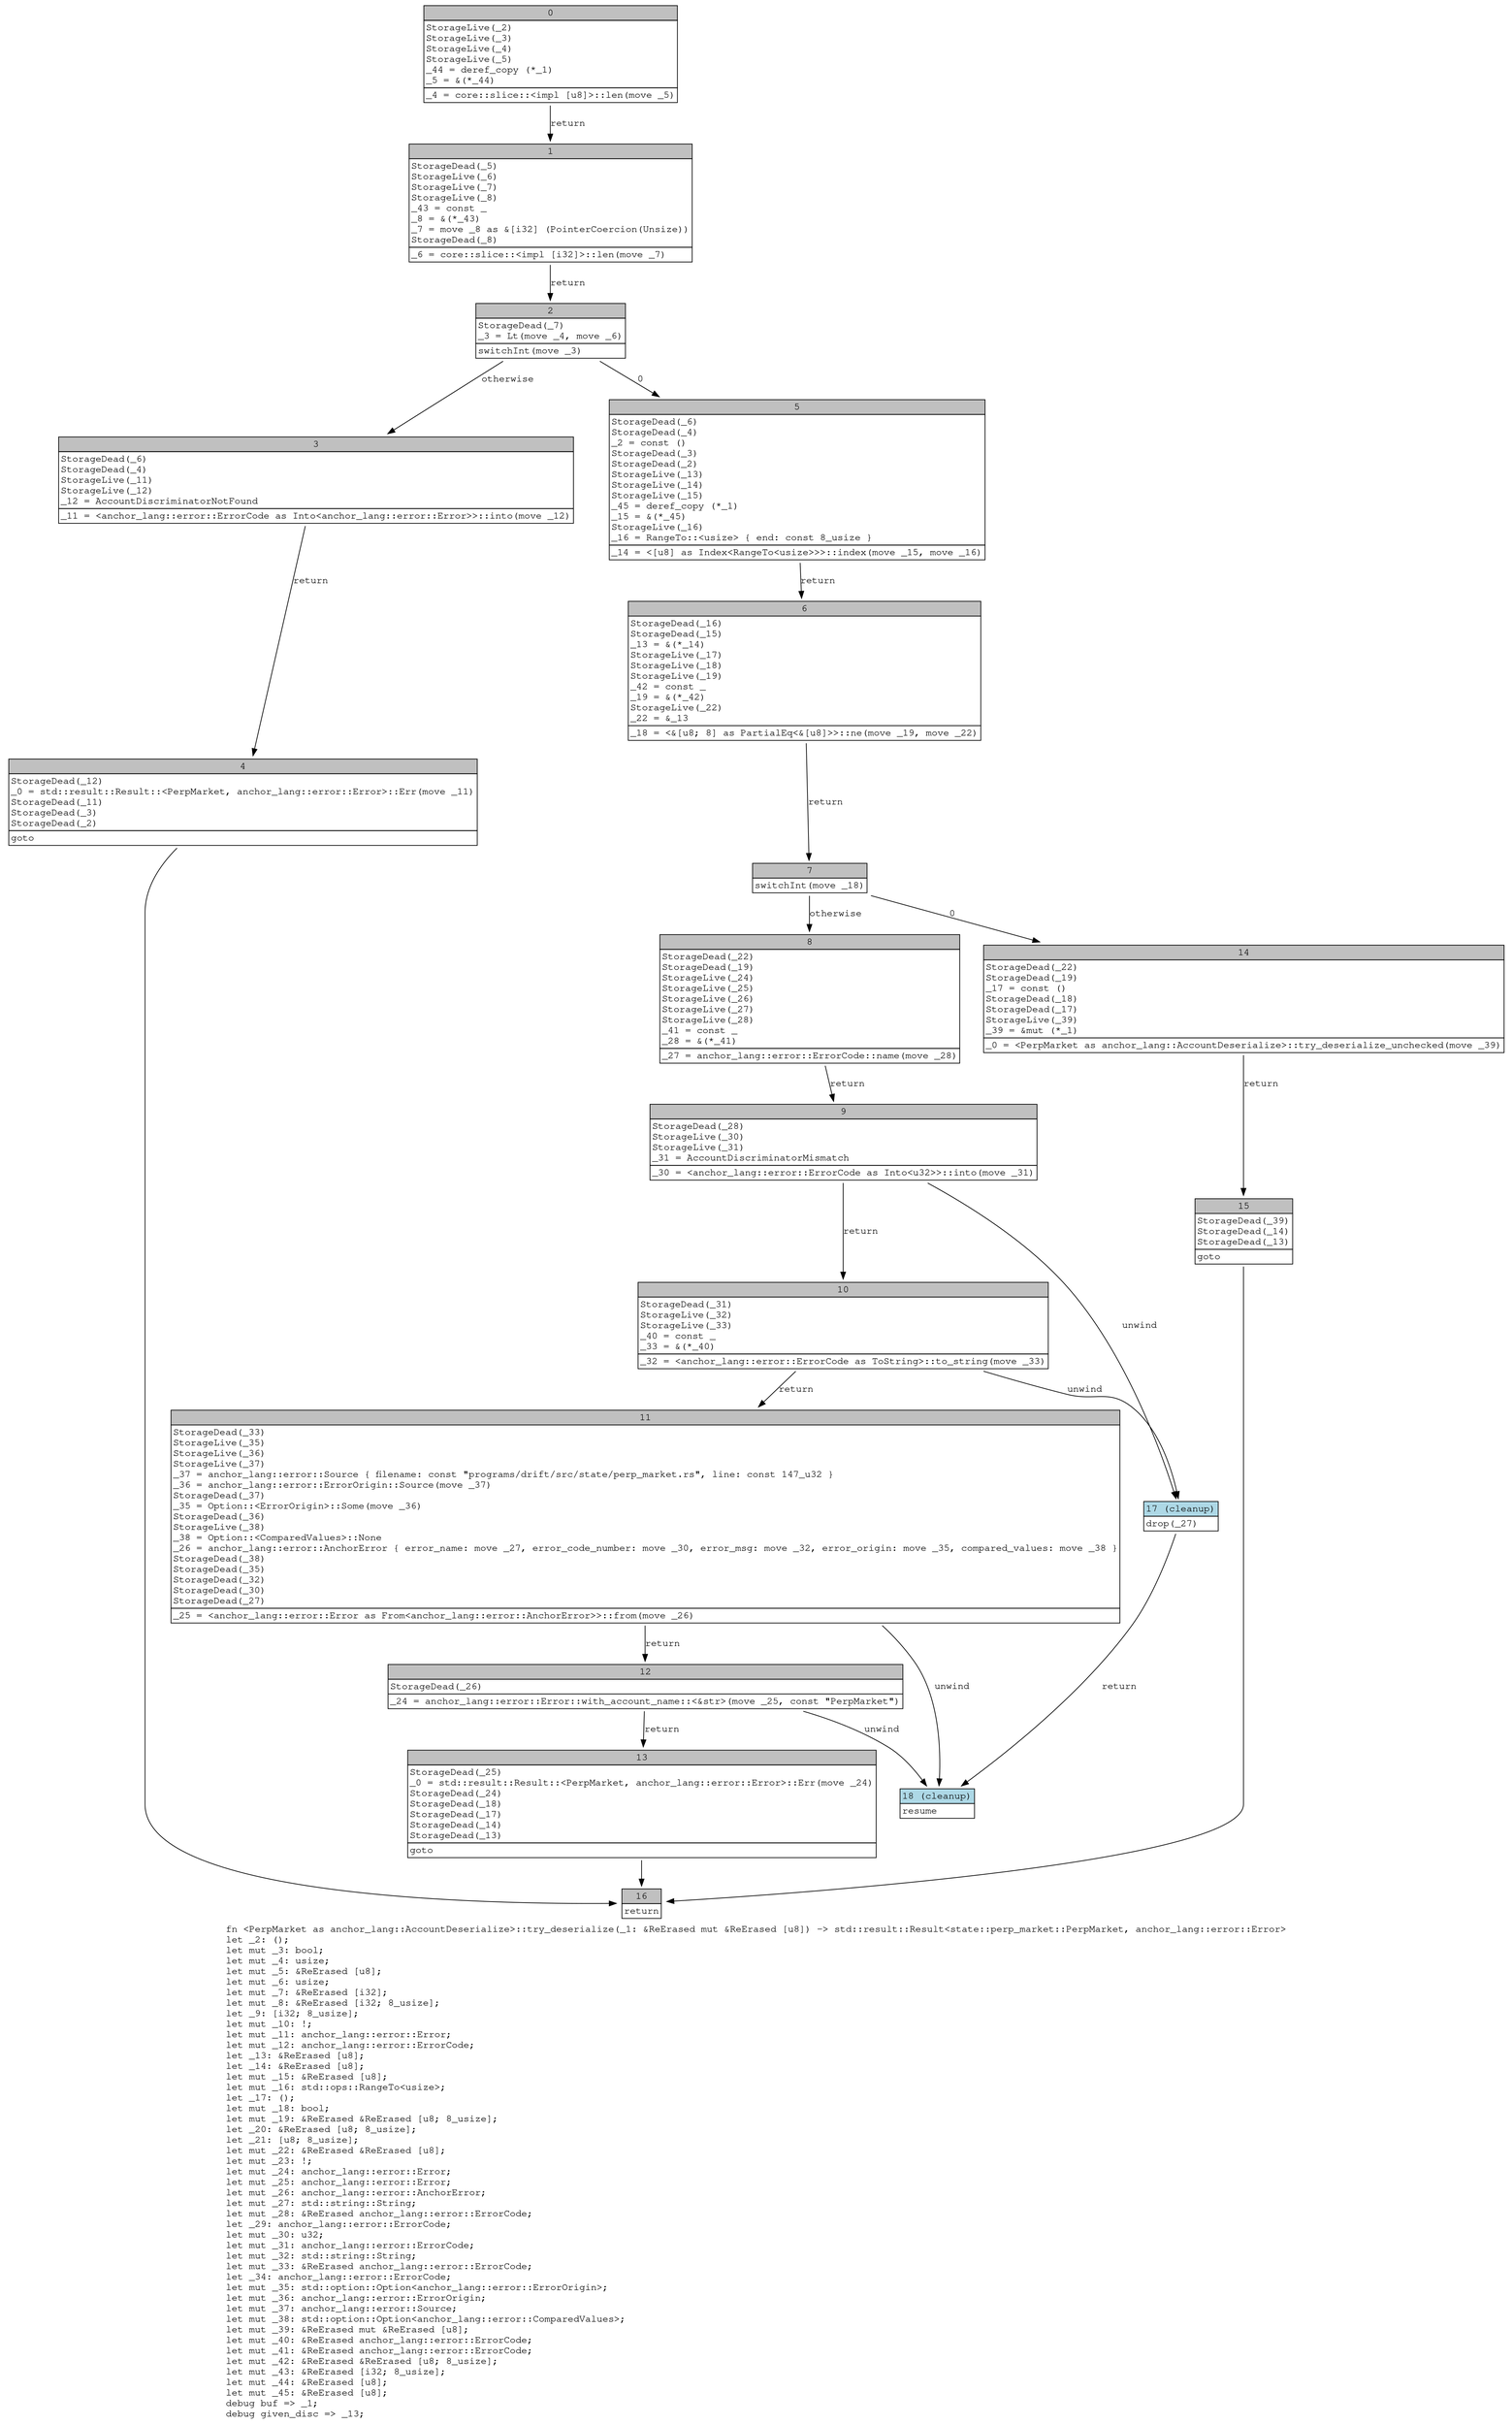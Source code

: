 digraph Mir_0_17279 {
    graph [fontname="Courier, monospace"];
    node [fontname="Courier, monospace"];
    edge [fontname="Courier, monospace"];
    label=<fn &lt;PerpMarket as anchor_lang::AccountDeserialize&gt;::try_deserialize(_1: &amp;ReErased mut &amp;ReErased [u8]) -&gt; std::result::Result&lt;state::perp_market::PerpMarket, anchor_lang::error::Error&gt;<br align="left"/>let _2: ();<br align="left"/>let mut _3: bool;<br align="left"/>let mut _4: usize;<br align="left"/>let mut _5: &amp;ReErased [u8];<br align="left"/>let mut _6: usize;<br align="left"/>let mut _7: &amp;ReErased [i32];<br align="left"/>let mut _8: &amp;ReErased [i32; 8_usize];<br align="left"/>let _9: [i32; 8_usize];<br align="left"/>let mut _10: !;<br align="left"/>let mut _11: anchor_lang::error::Error;<br align="left"/>let mut _12: anchor_lang::error::ErrorCode;<br align="left"/>let _13: &amp;ReErased [u8];<br align="left"/>let _14: &amp;ReErased [u8];<br align="left"/>let mut _15: &amp;ReErased [u8];<br align="left"/>let mut _16: std::ops::RangeTo&lt;usize&gt;;<br align="left"/>let _17: ();<br align="left"/>let mut _18: bool;<br align="left"/>let mut _19: &amp;ReErased &amp;ReErased [u8; 8_usize];<br align="left"/>let _20: &amp;ReErased [u8; 8_usize];<br align="left"/>let _21: [u8; 8_usize];<br align="left"/>let mut _22: &amp;ReErased &amp;ReErased [u8];<br align="left"/>let mut _23: !;<br align="left"/>let mut _24: anchor_lang::error::Error;<br align="left"/>let mut _25: anchor_lang::error::Error;<br align="left"/>let mut _26: anchor_lang::error::AnchorError;<br align="left"/>let mut _27: std::string::String;<br align="left"/>let mut _28: &amp;ReErased anchor_lang::error::ErrorCode;<br align="left"/>let _29: anchor_lang::error::ErrorCode;<br align="left"/>let mut _30: u32;<br align="left"/>let mut _31: anchor_lang::error::ErrorCode;<br align="left"/>let mut _32: std::string::String;<br align="left"/>let mut _33: &amp;ReErased anchor_lang::error::ErrorCode;<br align="left"/>let _34: anchor_lang::error::ErrorCode;<br align="left"/>let mut _35: std::option::Option&lt;anchor_lang::error::ErrorOrigin&gt;;<br align="left"/>let mut _36: anchor_lang::error::ErrorOrigin;<br align="left"/>let mut _37: anchor_lang::error::Source;<br align="left"/>let mut _38: std::option::Option&lt;anchor_lang::error::ComparedValues&gt;;<br align="left"/>let mut _39: &amp;ReErased mut &amp;ReErased [u8];<br align="left"/>let mut _40: &amp;ReErased anchor_lang::error::ErrorCode;<br align="left"/>let mut _41: &amp;ReErased anchor_lang::error::ErrorCode;<br align="left"/>let mut _42: &amp;ReErased &amp;ReErased [u8; 8_usize];<br align="left"/>let mut _43: &amp;ReErased [i32; 8_usize];<br align="left"/>let mut _44: &amp;ReErased [u8];<br align="left"/>let mut _45: &amp;ReErased [u8];<br align="left"/>debug buf =&gt; _1;<br align="left"/>debug given_disc =&gt; _13;<br align="left"/>>;
    bb0__0_17279 [shape="none", label=<<table border="0" cellborder="1" cellspacing="0"><tr><td bgcolor="gray" align="center" colspan="1">0</td></tr><tr><td align="left" balign="left">StorageLive(_2)<br/>StorageLive(_3)<br/>StorageLive(_4)<br/>StorageLive(_5)<br/>_44 = deref_copy (*_1)<br/>_5 = &amp;(*_44)<br/></td></tr><tr><td align="left">_4 = core::slice::&lt;impl [u8]&gt;::len(move _5)</td></tr></table>>];
    bb1__0_17279 [shape="none", label=<<table border="0" cellborder="1" cellspacing="0"><tr><td bgcolor="gray" align="center" colspan="1">1</td></tr><tr><td align="left" balign="left">StorageDead(_5)<br/>StorageLive(_6)<br/>StorageLive(_7)<br/>StorageLive(_8)<br/>_43 = const _<br/>_8 = &amp;(*_43)<br/>_7 = move _8 as &amp;[i32] (PointerCoercion(Unsize))<br/>StorageDead(_8)<br/></td></tr><tr><td align="left">_6 = core::slice::&lt;impl [i32]&gt;::len(move _7)</td></tr></table>>];
    bb2__0_17279 [shape="none", label=<<table border="0" cellborder="1" cellspacing="0"><tr><td bgcolor="gray" align="center" colspan="1">2</td></tr><tr><td align="left" balign="left">StorageDead(_7)<br/>_3 = Lt(move _4, move _6)<br/></td></tr><tr><td align="left">switchInt(move _3)</td></tr></table>>];
    bb3__0_17279 [shape="none", label=<<table border="0" cellborder="1" cellspacing="0"><tr><td bgcolor="gray" align="center" colspan="1">3</td></tr><tr><td align="left" balign="left">StorageDead(_6)<br/>StorageDead(_4)<br/>StorageLive(_11)<br/>StorageLive(_12)<br/>_12 = AccountDiscriminatorNotFound<br/></td></tr><tr><td align="left">_11 = &lt;anchor_lang::error::ErrorCode as Into&lt;anchor_lang::error::Error&gt;&gt;::into(move _12)</td></tr></table>>];
    bb4__0_17279 [shape="none", label=<<table border="0" cellborder="1" cellspacing="0"><tr><td bgcolor="gray" align="center" colspan="1">4</td></tr><tr><td align="left" balign="left">StorageDead(_12)<br/>_0 = std::result::Result::&lt;PerpMarket, anchor_lang::error::Error&gt;::Err(move _11)<br/>StorageDead(_11)<br/>StorageDead(_3)<br/>StorageDead(_2)<br/></td></tr><tr><td align="left">goto</td></tr></table>>];
    bb5__0_17279 [shape="none", label=<<table border="0" cellborder="1" cellspacing="0"><tr><td bgcolor="gray" align="center" colspan="1">5</td></tr><tr><td align="left" balign="left">StorageDead(_6)<br/>StorageDead(_4)<br/>_2 = const ()<br/>StorageDead(_3)<br/>StorageDead(_2)<br/>StorageLive(_13)<br/>StorageLive(_14)<br/>StorageLive(_15)<br/>_45 = deref_copy (*_1)<br/>_15 = &amp;(*_45)<br/>StorageLive(_16)<br/>_16 = RangeTo::&lt;usize&gt; { end: const 8_usize }<br/></td></tr><tr><td align="left">_14 = &lt;[u8] as Index&lt;RangeTo&lt;usize&gt;&gt;&gt;::index(move _15, move _16)</td></tr></table>>];
    bb6__0_17279 [shape="none", label=<<table border="0" cellborder="1" cellspacing="0"><tr><td bgcolor="gray" align="center" colspan="1">6</td></tr><tr><td align="left" balign="left">StorageDead(_16)<br/>StorageDead(_15)<br/>_13 = &amp;(*_14)<br/>StorageLive(_17)<br/>StorageLive(_18)<br/>StorageLive(_19)<br/>_42 = const _<br/>_19 = &amp;(*_42)<br/>StorageLive(_22)<br/>_22 = &amp;_13<br/></td></tr><tr><td align="left">_18 = &lt;&amp;[u8; 8] as PartialEq&lt;&amp;[u8]&gt;&gt;::ne(move _19, move _22)</td></tr></table>>];
    bb7__0_17279 [shape="none", label=<<table border="0" cellborder="1" cellspacing="0"><tr><td bgcolor="gray" align="center" colspan="1">7</td></tr><tr><td align="left">switchInt(move _18)</td></tr></table>>];
    bb8__0_17279 [shape="none", label=<<table border="0" cellborder="1" cellspacing="0"><tr><td bgcolor="gray" align="center" colspan="1">8</td></tr><tr><td align="left" balign="left">StorageDead(_22)<br/>StorageDead(_19)<br/>StorageLive(_24)<br/>StorageLive(_25)<br/>StorageLive(_26)<br/>StorageLive(_27)<br/>StorageLive(_28)<br/>_41 = const _<br/>_28 = &amp;(*_41)<br/></td></tr><tr><td align="left">_27 = anchor_lang::error::ErrorCode::name(move _28)</td></tr></table>>];
    bb9__0_17279 [shape="none", label=<<table border="0" cellborder="1" cellspacing="0"><tr><td bgcolor="gray" align="center" colspan="1">9</td></tr><tr><td align="left" balign="left">StorageDead(_28)<br/>StorageLive(_30)<br/>StorageLive(_31)<br/>_31 = AccountDiscriminatorMismatch<br/></td></tr><tr><td align="left">_30 = &lt;anchor_lang::error::ErrorCode as Into&lt;u32&gt;&gt;::into(move _31)</td></tr></table>>];
    bb10__0_17279 [shape="none", label=<<table border="0" cellborder="1" cellspacing="0"><tr><td bgcolor="gray" align="center" colspan="1">10</td></tr><tr><td align="left" balign="left">StorageDead(_31)<br/>StorageLive(_32)<br/>StorageLive(_33)<br/>_40 = const _<br/>_33 = &amp;(*_40)<br/></td></tr><tr><td align="left">_32 = &lt;anchor_lang::error::ErrorCode as ToString&gt;::to_string(move _33)</td></tr></table>>];
    bb11__0_17279 [shape="none", label=<<table border="0" cellborder="1" cellspacing="0"><tr><td bgcolor="gray" align="center" colspan="1">11</td></tr><tr><td align="left" balign="left">StorageDead(_33)<br/>StorageLive(_35)<br/>StorageLive(_36)<br/>StorageLive(_37)<br/>_37 = anchor_lang::error::Source { filename: const &quot;programs/drift/src/state/perp_market.rs&quot;, line: const 147_u32 }<br/>_36 = anchor_lang::error::ErrorOrigin::Source(move _37)<br/>StorageDead(_37)<br/>_35 = Option::&lt;ErrorOrigin&gt;::Some(move _36)<br/>StorageDead(_36)<br/>StorageLive(_38)<br/>_38 = Option::&lt;ComparedValues&gt;::None<br/>_26 = anchor_lang::error::AnchorError { error_name: move _27, error_code_number: move _30, error_msg: move _32, error_origin: move _35, compared_values: move _38 }<br/>StorageDead(_38)<br/>StorageDead(_35)<br/>StorageDead(_32)<br/>StorageDead(_30)<br/>StorageDead(_27)<br/></td></tr><tr><td align="left">_25 = &lt;anchor_lang::error::Error as From&lt;anchor_lang::error::AnchorError&gt;&gt;::from(move _26)</td></tr></table>>];
    bb12__0_17279 [shape="none", label=<<table border="0" cellborder="1" cellspacing="0"><tr><td bgcolor="gray" align="center" colspan="1">12</td></tr><tr><td align="left" balign="left">StorageDead(_26)<br/></td></tr><tr><td align="left">_24 = anchor_lang::error::Error::with_account_name::&lt;&amp;str&gt;(move _25, const &quot;PerpMarket&quot;)</td></tr></table>>];
    bb13__0_17279 [shape="none", label=<<table border="0" cellborder="1" cellspacing="0"><tr><td bgcolor="gray" align="center" colspan="1">13</td></tr><tr><td align="left" balign="left">StorageDead(_25)<br/>_0 = std::result::Result::&lt;PerpMarket, anchor_lang::error::Error&gt;::Err(move _24)<br/>StorageDead(_24)<br/>StorageDead(_18)<br/>StorageDead(_17)<br/>StorageDead(_14)<br/>StorageDead(_13)<br/></td></tr><tr><td align="left">goto</td></tr></table>>];
    bb14__0_17279 [shape="none", label=<<table border="0" cellborder="1" cellspacing="0"><tr><td bgcolor="gray" align="center" colspan="1">14</td></tr><tr><td align="left" balign="left">StorageDead(_22)<br/>StorageDead(_19)<br/>_17 = const ()<br/>StorageDead(_18)<br/>StorageDead(_17)<br/>StorageLive(_39)<br/>_39 = &amp;mut (*_1)<br/></td></tr><tr><td align="left">_0 = &lt;PerpMarket as anchor_lang::AccountDeserialize&gt;::try_deserialize_unchecked(move _39)</td></tr></table>>];
    bb15__0_17279 [shape="none", label=<<table border="0" cellborder="1" cellspacing="0"><tr><td bgcolor="gray" align="center" colspan="1">15</td></tr><tr><td align="left" balign="left">StorageDead(_39)<br/>StorageDead(_14)<br/>StorageDead(_13)<br/></td></tr><tr><td align="left">goto</td></tr></table>>];
    bb16__0_17279 [shape="none", label=<<table border="0" cellborder="1" cellspacing="0"><tr><td bgcolor="gray" align="center" colspan="1">16</td></tr><tr><td align="left">return</td></tr></table>>];
    bb17__0_17279 [shape="none", label=<<table border="0" cellborder="1" cellspacing="0"><tr><td bgcolor="lightblue" align="center" colspan="1">17 (cleanup)</td></tr><tr><td align="left">drop(_27)</td></tr></table>>];
    bb18__0_17279 [shape="none", label=<<table border="0" cellborder="1" cellspacing="0"><tr><td bgcolor="lightblue" align="center" colspan="1">18 (cleanup)</td></tr><tr><td align="left">resume</td></tr></table>>];
    bb0__0_17279 -> bb1__0_17279 [label="return"];
    bb1__0_17279 -> bb2__0_17279 [label="return"];
    bb2__0_17279 -> bb5__0_17279 [label="0"];
    bb2__0_17279 -> bb3__0_17279 [label="otherwise"];
    bb3__0_17279 -> bb4__0_17279 [label="return"];
    bb4__0_17279 -> bb16__0_17279 [label=""];
    bb5__0_17279 -> bb6__0_17279 [label="return"];
    bb6__0_17279 -> bb7__0_17279 [label="return"];
    bb7__0_17279 -> bb14__0_17279 [label="0"];
    bb7__0_17279 -> bb8__0_17279 [label="otherwise"];
    bb8__0_17279 -> bb9__0_17279 [label="return"];
    bb9__0_17279 -> bb10__0_17279 [label="return"];
    bb9__0_17279 -> bb17__0_17279 [label="unwind"];
    bb10__0_17279 -> bb11__0_17279 [label="return"];
    bb10__0_17279 -> bb17__0_17279 [label="unwind"];
    bb11__0_17279 -> bb12__0_17279 [label="return"];
    bb11__0_17279 -> bb18__0_17279 [label="unwind"];
    bb12__0_17279 -> bb13__0_17279 [label="return"];
    bb12__0_17279 -> bb18__0_17279 [label="unwind"];
    bb13__0_17279 -> bb16__0_17279 [label=""];
    bb14__0_17279 -> bb15__0_17279 [label="return"];
    bb15__0_17279 -> bb16__0_17279 [label=""];
    bb17__0_17279 -> bb18__0_17279 [label="return"];
}
